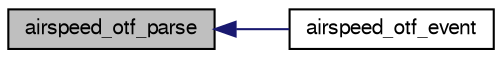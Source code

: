 digraph "airspeed_otf_parse"
{
  edge [fontname="FreeSans",fontsize="10",labelfontname="FreeSans",labelfontsize="10"];
  node [fontname="FreeSans",fontsize="10",shape=record];
  rankdir="LR";
  Node1 [label="airspeed_otf_parse",height=0.2,width=0.4,color="black", fillcolor="grey75", style="filled", fontcolor="black"];
  Node1 -> Node2 [dir="back",color="midnightblue",fontsize="10",style="solid",fontname="FreeSans"];
  Node2 [label="airspeed_otf_event",height=0.2,width=0.4,color="black", fillcolor="white", style="filled",URL="$airspeed__otf_8h.html#a8e36db24cf5b93acf35d81dfceb7579b"];
}
